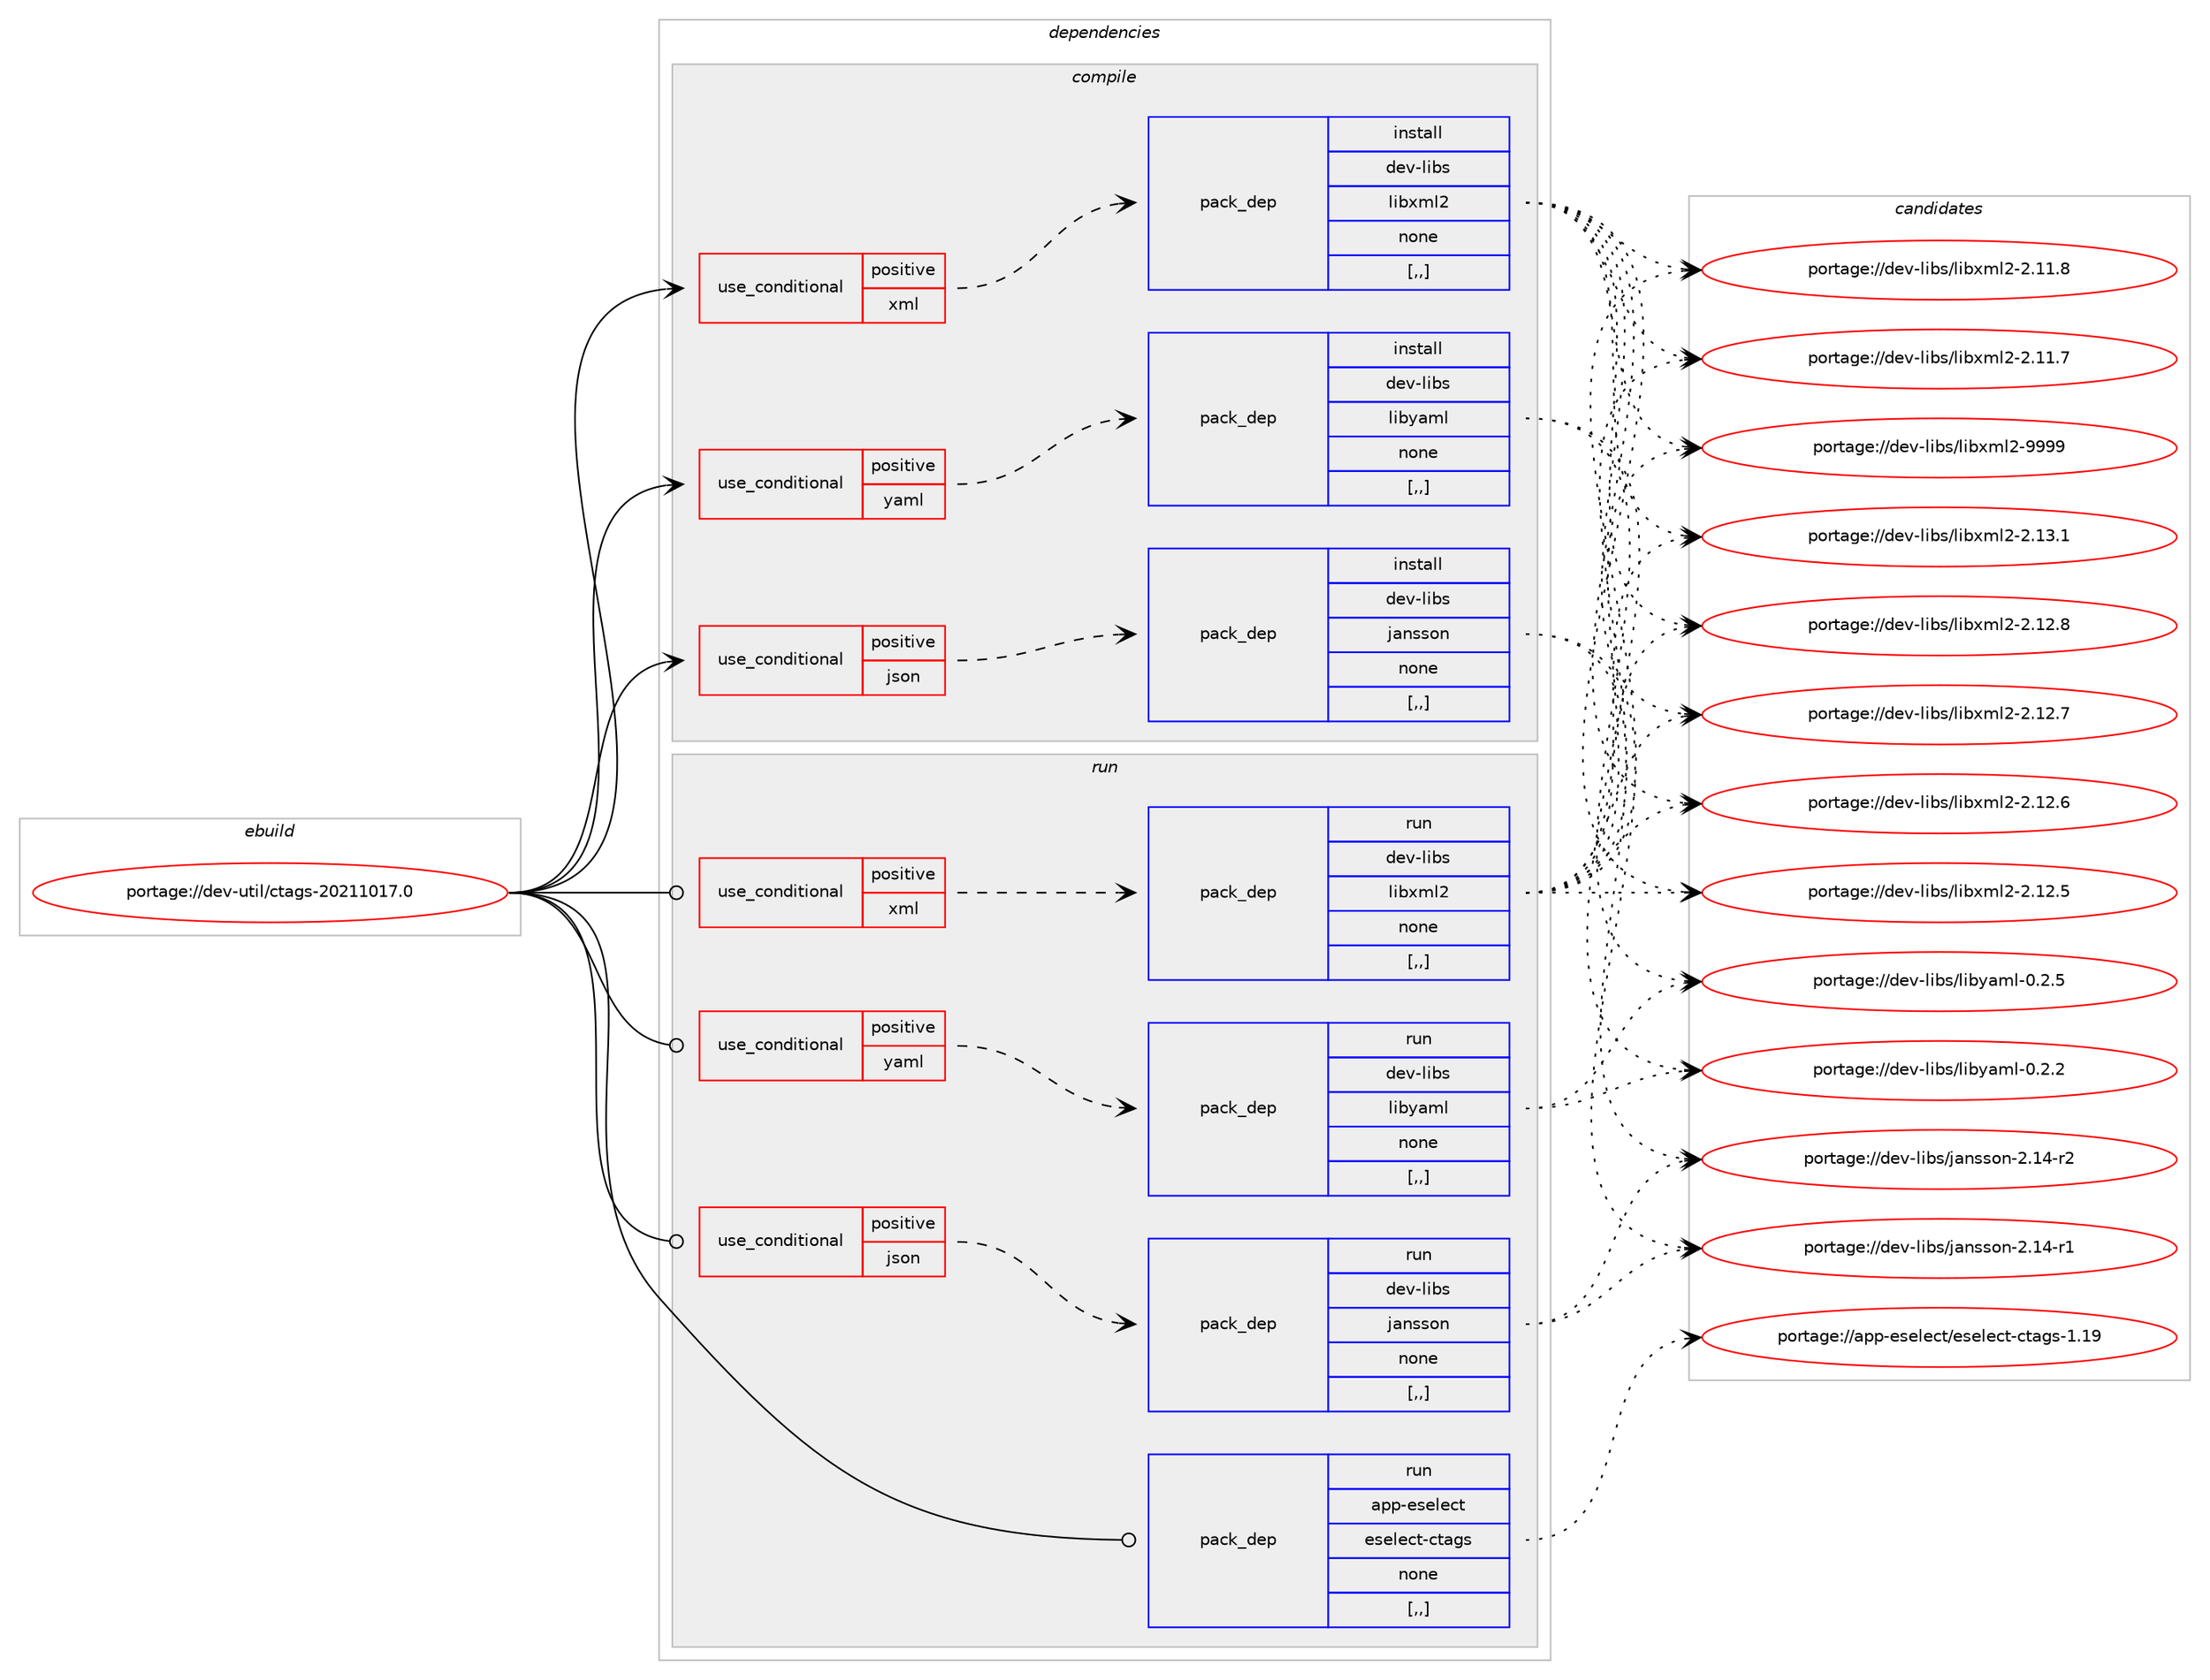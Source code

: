 digraph prolog {

# *************
# Graph options
# *************

newrank=true;
concentrate=true;
compound=true;
graph [rankdir=LR,fontname=Helvetica,fontsize=10,ranksep=1.5];#, ranksep=2.5, nodesep=0.2];
edge  [arrowhead=vee];
node  [fontname=Helvetica,fontsize=10];

# **********
# The ebuild
# **********

subgraph cluster_leftcol {
color=gray;
label=<<i>ebuild</i>>;
id [label="portage://dev-util/ctags-20211017.0", color=red, width=4, href="../dev-util/ctags-20211017.0.svg"];
}

# ****************
# The dependencies
# ****************

subgraph cluster_midcol {
color=gray;
label=<<i>dependencies</i>>;
subgraph cluster_compile {
fillcolor="#eeeeee";
style=filled;
label=<<i>compile</i>>;
subgraph cond59610 {
dependency212233 [label=<<TABLE BORDER="0" CELLBORDER="1" CELLSPACING="0" CELLPADDING="4"><TR><TD ROWSPAN="3" CELLPADDING="10">use_conditional</TD></TR><TR><TD>positive</TD></TR><TR><TD>json</TD></TR></TABLE>>, shape=none, color=red];
subgraph pack151224 {
dependency212234 [label=<<TABLE BORDER="0" CELLBORDER="1" CELLSPACING="0" CELLPADDING="4" WIDTH="220"><TR><TD ROWSPAN="6" CELLPADDING="30">pack_dep</TD></TR><TR><TD WIDTH="110">install</TD></TR><TR><TD>dev-libs</TD></TR><TR><TD>jansson</TD></TR><TR><TD>none</TD></TR><TR><TD>[,,]</TD></TR></TABLE>>, shape=none, color=blue];
}
dependency212233:e -> dependency212234:w [weight=20,style="dashed",arrowhead="vee"];
}
id:e -> dependency212233:w [weight=20,style="solid",arrowhead="vee"];
subgraph cond59611 {
dependency212235 [label=<<TABLE BORDER="0" CELLBORDER="1" CELLSPACING="0" CELLPADDING="4"><TR><TD ROWSPAN="3" CELLPADDING="10">use_conditional</TD></TR><TR><TD>positive</TD></TR><TR><TD>xml</TD></TR></TABLE>>, shape=none, color=red];
subgraph pack151225 {
dependency212236 [label=<<TABLE BORDER="0" CELLBORDER="1" CELLSPACING="0" CELLPADDING="4" WIDTH="220"><TR><TD ROWSPAN="6" CELLPADDING="30">pack_dep</TD></TR><TR><TD WIDTH="110">install</TD></TR><TR><TD>dev-libs</TD></TR><TR><TD>libxml2</TD></TR><TR><TD>none</TD></TR><TR><TD>[,,]</TD></TR></TABLE>>, shape=none, color=blue];
}
dependency212235:e -> dependency212236:w [weight=20,style="dashed",arrowhead="vee"];
}
id:e -> dependency212235:w [weight=20,style="solid",arrowhead="vee"];
subgraph cond59612 {
dependency212237 [label=<<TABLE BORDER="0" CELLBORDER="1" CELLSPACING="0" CELLPADDING="4"><TR><TD ROWSPAN="3" CELLPADDING="10">use_conditional</TD></TR><TR><TD>positive</TD></TR><TR><TD>yaml</TD></TR></TABLE>>, shape=none, color=red];
subgraph pack151226 {
dependency212238 [label=<<TABLE BORDER="0" CELLBORDER="1" CELLSPACING="0" CELLPADDING="4" WIDTH="220"><TR><TD ROWSPAN="6" CELLPADDING="30">pack_dep</TD></TR><TR><TD WIDTH="110">install</TD></TR><TR><TD>dev-libs</TD></TR><TR><TD>libyaml</TD></TR><TR><TD>none</TD></TR><TR><TD>[,,]</TD></TR></TABLE>>, shape=none, color=blue];
}
dependency212237:e -> dependency212238:w [weight=20,style="dashed",arrowhead="vee"];
}
id:e -> dependency212237:w [weight=20,style="solid",arrowhead="vee"];
}
subgraph cluster_compileandrun {
fillcolor="#eeeeee";
style=filled;
label=<<i>compile and run</i>>;
}
subgraph cluster_run {
fillcolor="#eeeeee";
style=filled;
label=<<i>run</i>>;
subgraph cond59613 {
dependency212239 [label=<<TABLE BORDER="0" CELLBORDER="1" CELLSPACING="0" CELLPADDING="4"><TR><TD ROWSPAN="3" CELLPADDING="10">use_conditional</TD></TR><TR><TD>positive</TD></TR><TR><TD>json</TD></TR></TABLE>>, shape=none, color=red];
subgraph pack151227 {
dependency212240 [label=<<TABLE BORDER="0" CELLBORDER="1" CELLSPACING="0" CELLPADDING="4" WIDTH="220"><TR><TD ROWSPAN="6" CELLPADDING="30">pack_dep</TD></TR><TR><TD WIDTH="110">run</TD></TR><TR><TD>dev-libs</TD></TR><TR><TD>jansson</TD></TR><TR><TD>none</TD></TR><TR><TD>[,,]</TD></TR></TABLE>>, shape=none, color=blue];
}
dependency212239:e -> dependency212240:w [weight=20,style="dashed",arrowhead="vee"];
}
id:e -> dependency212239:w [weight=20,style="solid",arrowhead="odot"];
subgraph cond59614 {
dependency212241 [label=<<TABLE BORDER="0" CELLBORDER="1" CELLSPACING="0" CELLPADDING="4"><TR><TD ROWSPAN="3" CELLPADDING="10">use_conditional</TD></TR><TR><TD>positive</TD></TR><TR><TD>xml</TD></TR></TABLE>>, shape=none, color=red];
subgraph pack151228 {
dependency212242 [label=<<TABLE BORDER="0" CELLBORDER="1" CELLSPACING="0" CELLPADDING="4" WIDTH="220"><TR><TD ROWSPAN="6" CELLPADDING="30">pack_dep</TD></TR><TR><TD WIDTH="110">run</TD></TR><TR><TD>dev-libs</TD></TR><TR><TD>libxml2</TD></TR><TR><TD>none</TD></TR><TR><TD>[,,]</TD></TR></TABLE>>, shape=none, color=blue];
}
dependency212241:e -> dependency212242:w [weight=20,style="dashed",arrowhead="vee"];
}
id:e -> dependency212241:w [weight=20,style="solid",arrowhead="odot"];
subgraph cond59615 {
dependency212243 [label=<<TABLE BORDER="0" CELLBORDER="1" CELLSPACING="0" CELLPADDING="4"><TR><TD ROWSPAN="3" CELLPADDING="10">use_conditional</TD></TR><TR><TD>positive</TD></TR><TR><TD>yaml</TD></TR></TABLE>>, shape=none, color=red];
subgraph pack151229 {
dependency212244 [label=<<TABLE BORDER="0" CELLBORDER="1" CELLSPACING="0" CELLPADDING="4" WIDTH="220"><TR><TD ROWSPAN="6" CELLPADDING="30">pack_dep</TD></TR><TR><TD WIDTH="110">run</TD></TR><TR><TD>dev-libs</TD></TR><TR><TD>libyaml</TD></TR><TR><TD>none</TD></TR><TR><TD>[,,]</TD></TR></TABLE>>, shape=none, color=blue];
}
dependency212243:e -> dependency212244:w [weight=20,style="dashed",arrowhead="vee"];
}
id:e -> dependency212243:w [weight=20,style="solid",arrowhead="odot"];
subgraph pack151230 {
dependency212245 [label=<<TABLE BORDER="0" CELLBORDER="1" CELLSPACING="0" CELLPADDING="4" WIDTH="220"><TR><TD ROWSPAN="6" CELLPADDING="30">pack_dep</TD></TR><TR><TD WIDTH="110">run</TD></TR><TR><TD>app-eselect</TD></TR><TR><TD>eselect-ctags</TD></TR><TR><TD>none</TD></TR><TR><TD>[,,]</TD></TR></TABLE>>, shape=none, color=blue];
}
id:e -> dependency212245:w [weight=20,style="solid",arrowhead="odot"];
}
}

# **************
# The candidates
# **************

subgraph cluster_choices {
rank=same;
color=gray;
label=<<i>candidates</i>>;

subgraph choice151224 {
color=black;
nodesep=1;
choice1001011184510810598115471069711011511511111045504649524511450 [label="portage://dev-libs/jansson-2.14-r2", color=red, width=4,href="../dev-libs/jansson-2.14-r2.svg"];
choice1001011184510810598115471069711011511511111045504649524511449 [label="portage://dev-libs/jansson-2.14-r1", color=red, width=4,href="../dev-libs/jansson-2.14-r1.svg"];
dependency212234:e -> choice1001011184510810598115471069711011511511111045504649524511450:w [style=dotted,weight="100"];
dependency212234:e -> choice1001011184510810598115471069711011511511111045504649524511449:w [style=dotted,weight="100"];
}
subgraph choice151225 {
color=black;
nodesep=1;
choice10010111845108105981154710810598120109108504557575757 [label="portage://dev-libs/libxml2-9999", color=red, width=4,href="../dev-libs/libxml2-9999.svg"];
choice100101118451081059811547108105981201091085045504649514649 [label="portage://dev-libs/libxml2-2.13.1", color=red, width=4,href="../dev-libs/libxml2-2.13.1.svg"];
choice100101118451081059811547108105981201091085045504649504656 [label="portage://dev-libs/libxml2-2.12.8", color=red, width=4,href="../dev-libs/libxml2-2.12.8.svg"];
choice100101118451081059811547108105981201091085045504649504655 [label="portage://dev-libs/libxml2-2.12.7", color=red, width=4,href="../dev-libs/libxml2-2.12.7.svg"];
choice100101118451081059811547108105981201091085045504649504654 [label="portage://dev-libs/libxml2-2.12.6", color=red, width=4,href="../dev-libs/libxml2-2.12.6.svg"];
choice100101118451081059811547108105981201091085045504649504653 [label="portage://dev-libs/libxml2-2.12.5", color=red, width=4,href="../dev-libs/libxml2-2.12.5.svg"];
choice100101118451081059811547108105981201091085045504649494656 [label="portage://dev-libs/libxml2-2.11.8", color=red, width=4,href="../dev-libs/libxml2-2.11.8.svg"];
choice100101118451081059811547108105981201091085045504649494655 [label="portage://dev-libs/libxml2-2.11.7", color=red, width=4,href="../dev-libs/libxml2-2.11.7.svg"];
dependency212236:e -> choice10010111845108105981154710810598120109108504557575757:w [style=dotted,weight="100"];
dependency212236:e -> choice100101118451081059811547108105981201091085045504649514649:w [style=dotted,weight="100"];
dependency212236:e -> choice100101118451081059811547108105981201091085045504649504656:w [style=dotted,weight="100"];
dependency212236:e -> choice100101118451081059811547108105981201091085045504649504655:w [style=dotted,weight="100"];
dependency212236:e -> choice100101118451081059811547108105981201091085045504649504654:w [style=dotted,weight="100"];
dependency212236:e -> choice100101118451081059811547108105981201091085045504649504653:w [style=dotted,weight="100"];
dependency212236:e -> choice100101118451081059811547108105981201091085045504649494656:w [style=dotted,weight="100"];
dependency212236:e -> choice100101118451081059811547108105981201091085045504649494655:w [style=dotted,weight="100"];
}
subgraph choice151226 {
color=black;
nodesep=1;
choice1001011184510810598115471081059812197109108454846504653 [label="portage://dev-libs/libyaml-0.2.5", color=red, width=4,href="../dev-libs/libyaml-0.2.5.svg"];
choice1001011184510810598115471081059812197109108454846504650 [label="portage://dev-libs/libyaml-0.2.2", color=red, width=4,href="../dev-libs/libyaml-0.2.2.svg"];
dependency212238:e -> choice1001011184510810598115471081059812197109108454846504653:w [style=dotted,weight="100"];
dependency212238:e -> choice1001011184510810598115471081059812197109108454846504650:w [style=dotted,weight="100"];
}
subgraph choice151227 {
color=black;
nodesep=1;
choice1001011184510810598115471069711011511511111045504649524511450 [label="portage://dev-libs/jansson-2.14-r2", color=red, width=4,href="../dev-libs/jansson-2.14-r2.svg"];
choice1001011184510810598115471069711011511511111045504649524511449 [label="portage://dev-libs/jansson-2.14-r1", color=red, width=4,href="../dev-libs/jansson-2.14-r1.svg"];
dependency212240:e -> choice1001011184510810598115471069711011511511111045504649524511450:w [style=dotted,weight="100"];
dependency212240:e -> choice1001011184510810598115471069711011511511111045504649524511449:w [style=dotted,weight="100"];
}
subgraph choice151228 {
color=black;
nodesep=1;
choice10010111845108105981154710810598120109108504557575757 [label="portage://dev-libs/libxml2-9999", color=red, width=4,href="../dev-libs/libxml2-9999.svg"];
choice100101118451081059811547108105981201091085045504649514649 [label="portage://dev-libs/libxml2-2.13.1", color=red, width=4,href="../dev-libs/libxml2-2.13.1.svg"];
choice100101118451081059811547108105981201091085045504649504656 [label="portage://dev-libs/libxml2-2.12.8", color=red, width=4,href="../dev-libs/libxml2-2.12.8.svg"];
choice100101118451081059811547108105981201091085045504649504655 [label="portage://dev-libs/libxml2-2.12.7", color=red, width=4,href="../dev-libs/libxml2-2.12.7.svg"];
choice100101118451081059811547108105981201091085045504649504654 [label="portage://dev-libs/libxml2-2.12.6", color=red, width=4,href="../dev-libs/libxml2-2.12.6.svg"];
choice100101118451081059811547108105981201091085045504649504653 [label="portage://dev-libs/libxml2-2.12.5", color=red, width=4,href="../dev-libs/libxml2-2.12.5.svg"];
choice100101118451081059811547108105981201091085045504649494656 [label="portage://dev-libs/libxml2-2.11.8", color=red, width=4,href="../dev-libs/libxml2-2.11.8.svg"];
choice100101118451081059811547108105981201091085045504649494655 [label="portage://dev-libs/libxml2-2.11.7", color=red, width=4,href="../dev-libs/libxml2-2.11.7.svg"];
dependency212242:e -> choice10010111845108105981154710810598120109108504557575757:w [style=dotted,weight="100"];
dependency212242:e -> choice100101118451081059811547108105981201091085045504649514649:w [style=dotted,weight="100"];
dependency212242:e -> choice100101118451081059811547108105981201091085045504649504656:w [style=dotted,weight="100"];
dependency212242:e -> choice100101118451081059811547108105981201091085045504649504655:w [style=dotted,weight="100"];
dependency212242:e -> choice100101118451081059811547108105981201091085045504649504654:w [style=dotted,weight="100"];
dependency212242:e -> choice100101118451081059811547108105981201091085045504649504653:w [style=dotted,weight="100"];
dependency212242:e -> choice100101118451081059811547108105981201091085045504649494656:w [style=dotted,weight="100"];
dependency212242:e -> choice100101118451081059811547108105981201091085045504649494655:w [style=dotted,weight="100"];
}
subgraph choice151229 {
color=black;
nodesep=1;
choice1001011184510810598115471081059812197109108454846504653 [label="portage://dev-libs/libyaml-0.2.5", color=red, width=4,href="../dev-libs/libyaml-0.2.5.svg"];
choice1001011184510810598115471081059812197109108454846504650 [label="portage://dev-libs/libyaml-0.2.2", color=red, width=4,href="../dev-libs/libyaml-0.2.2.svg"];
dependency212244:e -> choice1001011184510810598115471081059812197109108454846504653:w [style=dotted,weight="100"];
dependency212244:e -> choice1001011184510810598115471081059812197109108454846504650:w [style=dotted,weight="100"];
}
subgraph choice151230 {
color=black;
nodesep=1;
choice97112112451011151011081019911647101115101108101991164599116971031154549464957 [label="portage://app-eselect/eselect-ctags-1.19", color=red, width=4,href="../app-eselect/eselect-ctags-1.19.svg"];
dependency212245:e -> choice97112112451011151011081019911647101115101108101991164599116971031154549464957:w [style=dotted,weight="100"];
}
}

}

